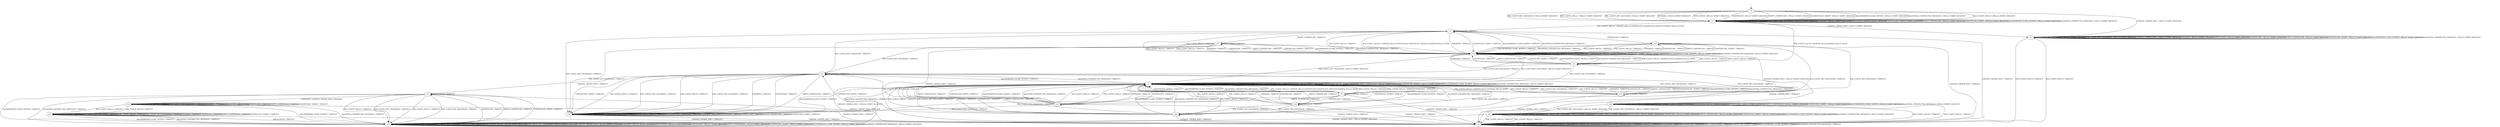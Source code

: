 digraph h6 {
s0 [label="s0"];
s1 [label="s1"];
s2 [label="s2"];
s3 [label="s3"];
s4 [label="s4"];
s5 [label="s5"];
s6 [label="s6"];
s7 [label="s7"];
s14 [label="s14"];
s15 [label="s15"];
s16 [label="s16"];
s17 [label="s17"];
s8 [label="s8"];
s9 [label="s9"];
s10 [label="s10"];
s11 [label="s11"];
s20 [label="s20"];
s22 [label="s22"];
s12 [label="s12"];
s18 [label="s18"];
s19 [label="s19"];
s21 [label="s21"];
s13 [label="s13"];
s0 -> s1 [label="RSA_CLIENT_HELLO / HELLO_VERIFY_REQUEST"];
s0 -> s1 [label="RSA_CLIENT_KEY_EXCHANGE / HELLO_VERIFY_REQUEST"];
s0 -> s1 [label="PSK_CLIENT_HELLO / HELLO_VERIFY_REQUEST"];
s0 -> s1 [label="PSK_CLIENT_KEY_EXCHANGE / HELLO_VERIFY_REQUEST"];
s0 -> s2 [label="CHANGE_CIPHER_SPEC / HELLO_VERIFY_REQUEST"];
s0 -> s1 [label="FINISHED / HELLO_VERIFY_REQUEST"];
s0 -> s1 [label="APPLICATION / HELLO_VERIFY_REQUEST"];
s0 -> s1 [label="CERTIFICATE / HELLO_VERIFY_REQUEST"];
s0 -> s1 [label="EMPTY_CERTIFICATE / HELLO_VERIFY_REQUEST"];
s0 -> s1 [label="CERTIFICATE_VERIFY / HELLO_VERIFY_REQUEST"];
s0 -> s1 [label="Alert(WARNING,CLOSE_NOTIFY) / HELLO_VERIFY_REQUEST"];
s0 -> s1 [label="Alert(FATAL,UNEXPECTED_MESSAGE) / HELLO_VERIFY_REQUEST"];
s1 -> s3 [label="RSA_CLIENT_HELLO / SERVER_HELLO,CERTIFICATE,CERTIFICATE_REQUEST,SERVER_HELLO_DONE"];
s1 -> s1 [label="RSA_CLIENT_KEY_EXCHANGE / HELLO_VERIFY_REQUEST"];
s1 -> s5 [label="PSK_CLIENT_HELLO / SERVER_HELLO,SERVER_HELLO_DONE"];
s1 -> s1 [label="PSK_CLIENT_KEY_EXCHANGE / HELLO_VERIFY_REQUEST"];
s1 -> s2 [label="CHANGE_CIPHER_SPEC / HELLO_VERIFY_REQUEST"];
s1 -> s1 [label="FINISHED / HELLO_VERIFY_REQUEST"];
s1 -> s1 [label="APPLICATION / HELLO_VERIFY_REQUEST"];
s1 -> s1 [label="CERTIFICATE / HELLO_VERIFY_REQUEST"];
s1 -> s1 [label="EMPTY_CERTIFICATE / HELLO_VERIFY_REQUEST"];
s1 -> s1 [label="CERTIFICATE_VERIFY / HELLO_VERIFY_REQUEST"];
s1 -> s1 [label="Alert(WARNING,CLOSE_NOTIFY) / HELLO_VERIFY_REQUEST"];
s1 -> s1 [label="Alert(FATAL,UNEXPECTED_MESSAGE) / HELLO_VERIFY_REQUEST"];
s2 -> s4 [label="RSA_CLIENT_HELLO / TIMEOUT"];
s2 -> s2 [label="RSA_CLIENT_KEY_EXCHANGE / HELLO_VERIFY_REQUEST"];
s2 -> s4 [label="PSK_CLIENT_HELLO / TIMEOUT"];
s2 -> s2 [label="PSK_CLIENT_KEY_EXCHANGE / HELLO_VERIFY_REQUEST"];
s2 -> s2 [label="CHANGE_CIPHER_SPEC / HELLO_VERIFY_REQUEST"];
s2 -> s2 [label="FINISHED / HELLO_VERIFY_REQUEST"];
s2 -> s2 [label="APPLICATION / HELLO_VERIFY_REQUEST"];
s2 -> s2 [label="CERTIFICATE / HELLO_VERIFY_REQUEST"];
s2 -> s2 [label="EMPTY_CERTIFICATE / HELLO_VERIFY_REQUEST"];
s2 -> s2 [label="CERTIFICATE_VERIFY / HELLO_VERIFY_REQUEST"];
s2 -> s2 [label="Alert(WARNING,CLOSE_NOTIFY) / HELLO_VERIFY_REQUEST"];
s2 -> s2 [label="Alert(FATAL,UNEXPECTED_MESSAGE) / HELLO_VERIFY_REQUEST"];
s3 -> s15 [label="RSA_CLIENT_HELLO / TIMEOUT"];
s3 -> s6 [label="RSA_CLIENT_KEY_EXCHANGE / TIMEOUT"];
s3 -> s15 [label="PSK_CLIENT_HELLO / TIMEOUT"];
s3 -> s14 [label="PSK_CLIENT_KEY_EXCHANGE / TIMEOUT"];
s3 -> s4 [label="CHANGE_CIPHER_SPEC / TIMEOUT"];
s3 -> s15 [label="FINISHED / TIMEOUT"];
s3 -> s3 [label="APPLICATION / TIMEOUT"];
s3 -> s16 [label="CERTIFICATE / TIMEOUT"];
s3 -> s17 [label="EMPTY_CERTIFICATE / TIMEOUT"];
s3 -> s15 [label="CERTIFICATE_VERIFY / TIMEOUT"];
s3 -> s15 [label="Alert(WARNING,CLOSE_NOTIFY) / TIMEOUT"];
s3 -> s15 [label="Alert(FATAL,UNEXPECTED_MESSAGE) / TIMEOUT"];
s4 -> s4 [label="RSA_CLIENT_HELLO / TIMEOUT"];
s4 -> s4 [label="RSA_CLIENT_KEY_EXCHANGE / TIMEOUT"];
s4 -> s4 [label="PSK_CLIENT_HELLO / TIMEOUT"];
s4 -> s4 [label="PSK_CLIENT_KEY_EXCHANGE / TIMEOUT"];
s4 -> s4 [label="CHANGE_CIPHER_SPEC / TIMEOUT"];
s4 -> s4 [label="FINISHED / TIMEOUT"];
s4 -> s4 [label="APPLICATION / TIMEOUT"];
s4 -> s4 [label="CERTIFICATE / TIMEOUT"];
s4 -> s4 [label="EMPTY_CERTIFICATE / TIMEOUT"];
s4 -> s4 [label="CERTIFICATE_VERIFY / TIMEOUT"];
s4 -> s4 [label="Alert(WARNING,CLOSE_NOTIFY) / TIMEOUT"];
s4 -> s4 [label="Alert(FATAL,UNEXPECTED_MESSAGE) / TIMEOUT"];
s5 -> s15 [label="RSA_CLIENT_HELLO / TIMEOUT"];
s5 -> s7 [label="RSA_CLIENT_KEY_EXCHANGE / TIMEOUT"];
s5 -> s15 [label="PSK_CLIENT_HELLO / TIMEOUT"];
s5 -> s6 [label="PSK_CLIENT_KEY_EXCHANGE / TIMEOUT"];
s5 -> s4 [label="CHANGE_CIPHER_SPEC / TIMEOUT"];
s5 -> s15 [label="FINISHED / TIMEOUT"];
s5 -> s5 [label="APPLICATION / TIMEOUT"];
s5 -> s15 [label="CERTIFICATE / TIMEOUT"];
s5 -> s15 [label="EMPTY_CERTIFICATE / TIMEOUT"];
s5 -> s15 [label="CERTIFICATE_VERIFY / TIMEOUT"];
s5 -> s15 [label="Alert(WARNING,CLOSE_NOTIFY) / TIMEOUT"];
s5 -> s15 [label="Alert(FATAL,UNEXPECTED_MESSAGE) / TIMEOUT"];
s6 -> s14 [label="RSA_CLIENT_HELLO / TIMEOUT"];
s6 -> s14 [label="RSA_CLIENT_KEY_EXCHANGE / TIMEOUT"];
s6 -> s14 [label="PSK_CLIENT_HELLO / TIMEOUT"];
s6 -> s14 [label="PSK_CLIENT_KEY_EXCHANGE / TIMEOUT"];
s6 -> s8 [label="CHANGE_CIPHER_SPEC / TIMEOUT"];
s6 -> s14 [label="FINISHED / TIMEOUT"];
s6 -> s6 [label="APPLICATION / TIMEOUT"];
s6 -> s14 [label="CERTIFICATE / TIMEOUT"];
s6 -> s14 [label="EMPTY_CERTIFICATE / TIMEOUT"];
s6 -> s14 [label="CERTIFICATE_VERIFY / TIMEOUT"];
s6 -> s7 [label="Alert(WARNING,CLOSE_NOTIFY) / TIMEOUT"];
s6 -> s7 [label="Alert(FATAL,UNEXPECTED_MESSAGE) / TIMEOUT"];
s7 -> s9 [label="RSA_CLIENT_HELLO / SERVER_HELLO,CERTIFICATE,CERTIFICATE_REQUEST,SERVER_HELLO_DONE"];
s7 -> s7 [label="RSA_CLIENT_KEY_EXCHANGE / HELLO_VERIFY_REQUEST"];
s7 -> s10 [label="PSK_CLIENT_HELLO / SERVER_HELLO,SERVER_HELLO_DONE"];
s7 -> s7 [label="PSK_CLIENT_KEY_EXCHANGE / HELLO_VERIFY_REQUEST"];
s7 -> s11 [label="CHANGE_CIPHER_SPEC / HELLO_VERIFY_REQUEST"];
s7 -> s7 [label="FINISHED / HELLO_VERIFY_REQUEST"];
s7 -> s7 [label="APPLICATION / HELLO_VERIFY_REQUEST"];
s7 -> s7 [label="CERTIFICATE / HELLO_VERIFY_REQUEST"];
s7 -> s7 [label="EMPTY_CERTIFICATE / HELLO_VERIFY_REQUEST"];
s7 -> s7 [label="CERTIFICATE_VERIFY / HELLO_VERIFY_REQUEST"];
s7 -> s7 [label="Alert(WARNING,CLOSE_NOTIFY) / HELLO_VERIFY_REQUEST"];
s7 -> s7 [label="Alert(FATAL,UNEXPECTED_MESSAGE) / HELLO_VERIFY_REQUEST"];
s14 -> s14 [label="RSA_CLIENT_HELLO / TIMEOUT"];
s14 -> s14 [label="RSA_CLIENT_KEY_EXCHANGE / TIMEOUT"];
s14 -> s14 [label="PSK_CLIENT_HELLO / TIMEOUT"];
s14 -> s14 [label="PSK_CLIENT_KEY_EXCHANGE / TIMEOUT"];
s14 -> s4 [label="CHANGE_CIPHER_SPEC / TIMEOUT"];
s14 -> s14 [label="FINISHED / TIMEOUT"];
s14 -> s14 [label="APPLICATION / TIMEOUT"];
s14 -> s14 [label="CERTIFICATE / TIMEOUT"];
s14 -> s14 [label="EMPTY_CERTIFICATE / TIMEOUT"];
s14 -> s14 [label="CERTIFICATE_VERIFY / TIMEOUT"];
s14 -> s7 [label="Alert(WARNING,CLOSE_NOTIFY) / TIMEOUT"];
s14 -> s7 [label="Alert(FATAL,UNEXPECTED_MESSAGE) / TIMEOUT"];
s15 -> s3 [label="RSA_CLIENT_HELLO / SERVER_HELLO,CERTIFICATE,CERTIFICATE_REQUEST,SERVER_HELLO_DONE"];
s15 -> s7 [label="RSA_CLIENT_KEY_EXCHANGE / HELLO_VERIFY_REQUEST"];
s15 -> s5 [label="PSK_CLIENT_HELLO / SERVER_HELLO,SERVER_HELLO_DONE"];
s15 -> s7 [label="PSK_CLIENT_KEY_EXCHANGE / HELLO_VERIFY_REQUEST"];
s15 -> s20 [label="CHANGE_CIPHER_SPEC / HELLO_VERIFY_REQUEST"];
s15 -> s15 [label="FINISHED / HELLO_VERIFY_REQUEST"];
s15 -> s15 [label="APPLICATION / HELLO_VERIFY_REQUEST"];
s15 -> s15 [label="CERTIFICATE / HELLO_VERIFY_REQUEST"];
s15 -> s15 [label="EMPTY_CERTIFICATE / HELLO_VERIFY_REQUEST"];
s15 -> s15 [label="CERTIFICATE_VERIFY / HELLO_VERIFY_REQUEST"];
s15 -> s15 [label="Alert(WARNING,CLOSE_NOTIFY) / HELLO_VERIFY_REQUEST"];
s15 -> s15 [label="Alert(FATAL,UNEXPECTED_MESSAGE) / HELLO_VERIFY_REQUEST"];
s16 -> s15 [label="RSA_CLIENT_HELLO / TIMEOUT"];
s16 -> s22 [label="RSA_CLIENT_KEY_EXCHANGE / TIMEOUT"];
s16 -> s15 [label="PSK_CLIENT_HELLO / TIMEOUT"];
s16 -> s22 [label="PSK_CLIENT_KEY_EXCHANGE / TIMEOUT"];
s16 -> s4 [label="CHANGE_CIPHER_SPEC / TIMEOUT"];
s16 -> s15 [label="FINISHED / TIMEOUT"];
s16 -> s16 [label="APPLICATION / TIMEOUT"];
s16 -> s15 [label="CERTIFICATE / TIMEOUT"];
s16 -> s15 [label="EMPTY_CERTIFICATE / TIMEOUT"];
s16 -> s15 [label="CERTIFICATE_VERIFY / TIMEOUT"];
s16 -> s15 [label="Alert(WARNING,CLOSE_NOTIFY) / TIMEOUT"];
s16 -> s15 [label="Alert(FATAL,UNEXPECTED_MESSAGE) / TIMEOUT"];
s17 -> s15 [label="RSA_CLIENT_HELLO / TIMEOUT"];
s17 -> s6 [label="RSA_CLIENT_KEY_EXCHANGE / TIMEOUT"];
s17 -> s15 [label="PSK_CLIENT_HELLO / TIMEOUT"];
s17 -> s14 [label="PSK_CLIENT_KEY_EXCHANGE / TIMEOUT"];
s17 -> s4 [label="CHANGE_CIPHER_SPEC / TIMEOUT"];
s17 -> s15 [label="FINISHED / TIMEOUT"];
s17 -> s17 [label="APPLICATION / TIMEOUT"];
s17 -> s15 [label="CERTIFICATE / TIMEOUT"];
s17 -> s15 [label="EMPTY_CERTIFICATE / TIMEOUT"];
s17 -> s15 [label="CERTIFICATE_VERIFY / TIMEOUT"];
s17 -> s15 [label="Alert(WARNING,CLOSE_NOTIFY) / TIMEOUT"];
s17 -> s15 [label="Alert(FATAL,UNEXPECTED_MESSAGE) / TIMEOUT"];
s8 -> s11 [label="RSA_CLIENT_HELLO / TIMEOUT"];
s8 -> s11 [label="RSA_CLIENT_KEY_EXCHANGE / TIMEOUT"];
s8 -> s11 [label="PSK_CLIENT_HELLO / TIMEOUT"];
s8 -> s11 [label="PSK_CLIENT_KEY_EXCHANGE / TIMEOUT"];
s8 -> s4 [label="CHANGE_CIPHER_SPEC / TIMEOUT"];
s8 -> s12 [label="FINISHED / CHANGE_CIPHER_SPEC,FINISHED"];
s8 -> s8 [label="APPLICATION / TIMEOUT"];
s8 -> s11 [label="CERTIFICATE / TIMEOUT"];
s8 -> s11 [label="EMPTY_CERTIFICATE / TIMEOUT"];
s8 -> s11 [label="CERTIFICATE_VERIFY / TIMEOUT"];
s8 -> s11 [label="Alert(WARNING,CLOSE_NOTIFY) / TIMEOUT"];
s8 -> s11 [label="Alert(FATAL,UNEXPECTED_MESSAGE) / TIMEOUT"];
s9 -> s7 [label="RSA_CLIENT_HELLO / TIMEOUT"];
s9 -> s6 [label="RSA_CLIENT_KEY_EXCHANGE / TIMEOUT"];
s9 -> s7 [label="PSK_CLIENT_HELLO / TIMEOUT"];
s9 -> s14 [label="PSK_CLIENT_KEY_EXCHANGE / TIMEOUT"];
s9 -> s4 [label="CHANGE_CIPHER_SPEC / TIMEOUT"];
s9 -> s7 [label="FINISHED / TIMEOUT"];
s9 -> s9 [label="APPLICATION / TIMEOUT"];
s9 -> s18 [label="CERTIFICATE / TIMEOUT"];
s9 -> s19 [label="EMPTY_CERTIFICATE / TIMEOUT"];
s9 -> s7 [label="CERTIFICATE_VERIFY / TIMEOUT"];
s9 -> s7 [label="Alert(WARNING,CLOSE_NOTIFY) / TIMEOUT"];
s9 -> s7 [label="Alert(FATAL,UNEXPECTED_MESSAGE) / TIMEOUT"];
s10 -> s7 [label="RSA_CLIENT_HELLO / TIMEOUT"];
s10 -> s7 [label="RSA_CLIENT_KEY_EXCHANGE / TIMEOUT"];
s10 -> s7 [label="PSK_CLIENT_HELLO / TIMEOUT"];
s10 -> s6 [label="PSK_CLIENT_KEY_EXCHANGE / TIMEOUT"];
s10 -> s4 [label="CHANGE_CIPHER_SPEC / TIMEOUT"];
s10 -> s7 [label="FINISHED / TIMEOUT"];
s10 -> s10 [label="APPLICATION / TIMEOUT"];
s10 -> s7 [label="CERTIFICATE / TIMEOUT"];
s10 -> s7 [label="EMPTY_CERTIFICATE / TIMEOUT"];
s10 -> s7 [label="CERTIFICATE_VERIFY / TIMEOUT"];
s10 -> s7 [label="Alert(WARNING,CLOSE_NOTIFY) / TIMEOUT"];
s10 -> s7 [label="Alert(FATAL,UNEXPECTED_MESSAGE) / TIMEOUT"];
s11 -> s11 [label="RSA_CLIENT_HELLO / HELLO_VERIFY_REQUEST"];
s11 -> s11 [label="RSA_CLIENT_KEY_EXCHANGE / HELLO_VERIFY_REQUEST"];
s11 -> s11 [label="PSK_CLIENT_HELLO / HELLO_VERIFY_REQUEST"];
s11 -> s11 [label="PSK_CLIENT_KEY_EXCHANGE / HELLO_VERIFY_REQUEST"];
s11 -> s11 [label="CHANGE_CIPHER_SPEC / HELLO_VERIFY_REQUEST"];
s11 -> s11 [label="FINISHED / HELLO_VERIFY_REQUEST"];
s11 -> s11 [label="APPLICATION / HELLO_VERIFY_REQUEST"];
s11 -> s11 [label="CERTIFICATE / HELLO_VERIFY_REQUEST"];
s11 -> s11 [label="EMPTY_CERTIFICATE / HELLO_VERIFY_REQUEST"];
s11 -> s11 [label="CERTIFICATE_VERIFY / HELLO_VERIFY_REQUEST"];
s11 -> s11 [label="Alert(WARNING,CLOSE_NOTIFY) / HELLO_VERIFY_REQUEST"];
s11 -> s11 [label="Alert(FATAL,UNEXPECTED_MESSAGE) / HELLO_VERIFY_REQUEST"];
s20 -> s4 [label="RSA_CLIENT_HELLO / TIMEOUT"];
s20 -> s21 [label="RSA_CLIENT_KEY_EXCHANGE / HELLO_VERIFY_REQUEST"];
s20 -> s4 [label="PSK_CLIENT_HELLO / TIMEOUT"];
s20 -> s21 [label="PSK_CLIENT_KEY_EXCHANGE / HELLO_VERIFY_REQUEST"];
s20 -> s20 [label="CHANGE_CIPHER_SPEC / HELLO_VERIFY_REQUEST"];
s20 -> s20 [label="FINISHED / HELLO_VERIFY_REQUEST"];
s20 -> s20 [label="APPLICATION / HELLO_VERIFY_REQUEST"];
s20 -> s20 [label="CERTIFICATE / HELLO_VERIFY_REQUEST"];
s20 -> s20 [label="EMPTY_CERTIFICATE / HELLO_VERIFY_REQUEST"];
s20 -> s20 [label="CERTIFICATE_VERIFY / HELLO_VERIFY_REQUEST"];
s20 -> s20 [label="Alert(WARNING,CLOSE_NOTIFY) / HELLO_VERIFY_REQUEST"];
s20 -> s20 [label="Alert(FATAL,UNEXPECTED_MESSAGE) / HELLO_VERIFY_REQUEST"];
s22 -> s7 [label="RSA_CLIENT_HELLO / TIMEOUT"];
s22 -> s7 [label="RSA_CLIENT_KEY_EXCHANGE / TIMEOUT"];
s22 -> s7 [label="PSK_CLIENT_HELLO / TIMEOUT"];
s22 -> s7 [label="PSK_CLIENT_KEY_EXCHANGE / TIMEOUT"];
s22 -> s4 [label="CHANGE_CIPHER_SPEC / TIMEOUT"];
s22 -> s7 [label="FINISHED / TIMEOUT"];
s22 -> s22 [label="APPLICATION / TIMEOUT"];
s22 -> s7 [label="CERTIFICATE / TIMEOUT"];
s22 -> s7 [label="EMPTY_CERTIFICATE / TIMEOUT"];
s22 -> s6 [label="CERTIFICATE_VERIFY / TIMEOUT"];
s22 -> s7 [label="Alert(WARNING,CLOSE_NOTIFY) / TIMEOUT"];
s22 -> s7 [label="Alert(FATAL,UNEXPECTED_MESSAGE) / TIMEOUT"];
s12 -> s13 [label="RSA_CLIENT_HELLO / TIMEOUT"];
s12 -> s12 [label="RSA_CLIENT_KEY_EXCHANGE / TIMEOUT"];
s12 -> s13 [label="PSK_CLIENT_HELLO / TIMEOUT"];
s12 -> s12 [label="PSK_CLIENT_KEY_EXCHANGE / TIMEOUT"];
s12 -> s4 [label="CHANGE_CIPHER_SPEC / TIMEOUT"];
s12 -> s12 [label="FINISHED / TIMEOUT"];
s12 -> s12 [label="APPLICATION / APPLICATION"];
s12 -> s12 [label="CERTIFICATE / TIMEOUT"];
s12 -> s12 [label="EMPTY_CERTIFICATE / TIMEOUT"];
s12 -> s12 [label="CERTIFICATE_VERIFY / TIMEOUT"];
s12 -> s11 [label="Alert(WARNING,CLOSE_NOTIFY) / TIMEOUT"];
s12 -> s11 [label="Alert(FATAL,UNEXPECTED_MESSAGE) / TIMEOUT"];
s18 -> s7 [label="RSA_CLIENT_HELLO / TIMEOUT"];
s18 -> s22 [label="RSA_CLIENT_KEY_EXCHANGE / TIMEOUT"];
s18 -> s7 [label="PSK_CLIENT_HELLO / TIMEOUT"];
s18 -> s22 [label="PSK_CLIENT_KEY_EXCHANGE / TIMEOUT"];
s18 -> s4 [label="CHANGE_CIPHER_SPEC / TIMEOUT"];
s18 -> s7 [label="FINISHED / TIMEOUT"];
s18 -> s18 [label="APPLICATION / TIMEOUT"];
s18 -> s7 [label="CERTIFICATE / TIMEOUT"];
s18 -> s7 [label="EMPTY_CERTIFICATE / TIMEOUT"];
s18 -> s7 [label="CERTIFICATE_VERIFY / TIMEOUT"];
s18 -> s7 [label="Alert(WARNING,CLOSE_NOTIFY) / TIMEOUT"];
s18 -> s7 [label="Alert(FATAL,UNEXPECTED_MESSAGE) / TIMEOUT"];
s19 -> s7 [label="RSA_CLIENT_HELLO / TIMEOUT"];
s19 -> s6 [label="RSA_CLIENT_KEY_EXCHANGE / TIMEOUT"];
s19 -> s7 [label="PSK_CLIENT_HELLO / TIMEOUT"];
s19 -> s14 [label="PSK_CLIENT_KEY_EXCHANGE / TIMEOUT"];
s19 -> s4 [label="CHANGE_CIPHER_SPEC / TIMEOUT"];
s19 -> s7 [label="FINISHED / TIMEOUT"];
s19 -> s19 [label="APPLICATION / TIMEOUT"];
s19 -> s7 [label="CERTIFICATE / TIMEOUT"];
s19 -> s7 [label="EMPTY_CERTIFICATE / TIMEOUT"];
s19 -> s7 [label="CERTIFICATE_VERIFY / TIMEOUT"];
s19 -> s7 [label="Alert(WARNING,CLOSE_NOTIFY) / TIMEOUT"];
s19 -> s7 [label="Alert(FATAL,UNEXPECTED_MESSAGE) / TIMEOUT"];
s21 -> s4 [label="RSA_CLIENT_HELLO / TIMEOUT"];
s21 -> s21 [label="RSA_CLIENT_KEY_EXCHANGE / HELLO_VERIFY_REQUEST"];
s21 -> s4 [label="PSK_CLIENT_HELLO / TIMEOUT"];
s21 -> s21 [label="PSK_CLIENT_KEY_EXCHANGE / HELLO_VERIFY_REQUEST"];
s21 -> s11 [label="CHANGE_CIPHER_SPEC / HELLO_VERIFY_REQUEST"];
s21 -> s21 [label="FINISHED / HELLO_VERIFY_REQUEST"];
s21 -> s21 [label="APPLICATION / HELLO_VERIFY_REQUEST"];
s21 -> s21 [label="CERTIFICATE / HELLO_VERIFY_REQUEST"];
s21 -> s21 [label="EMPTY_CERTIFICATE / HELLO_VERIFY_REQUEST"];
s21 -> s21 [label="CERTIFICATE_VERIFY / HELLO_VERIFY_REQUEST"];
s21 -> s21 [label="Alert(WARNING,CLOSE_NOTIFY) / HELLO_VERIFY_REQUEST"];
s21 -> s21 [label="Alert(FATAL,UNEXPECTED_MESSAGE) / HELLO_VERIFY_REQUEST"];
s13 -> s13 [label="RSA_CLIENT_HELLO / TIMEOUT"];
s13 -> s13 [label="RSA_CLIENT_KEY_EXCHANGE / TIMEOUT"];
s13 -> s13 [label="PSK_CLIENT_HELLO / TIMEOUT"];
s13 -> s13 [label="PSK_CLIENT_KEY_EXCHANGE / TIMEOUT"];
s13 -> s4 [label="CHANGE_CIPHER_SPEC / TIMEOUT"];
s13 -> s13 [label="FINISHED / TIMEOUT"];
s13 -> s11 [label="APPLICATION / TIMEOUT"];
s13 -> s13 [label="CERTIFICATE / TIMEOUT"];
s13 -> s13 [label="EMPTY_CERTIFICATE / TIMEOUT"];
s13 -> s13 [label="CERTIFICATE_VERIFY / TIMEOUT"];
s13 -> s11 [label="Alert(WARNING,CLOSE_NOTIFY) / TIMEOUT"];
s13 -> s11 [label="Alert(FATAL,UNEXPECTED_MESSAGE) / TIMEOUT"];
__start0 [shape=none, label=""];
__start0 -> s0 [label=""];
}
